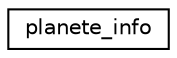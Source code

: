 digraph "Graphical Class Hierarchy"
{
  edge [fontname="Helvetica",fontsize="10",labelfontname="Helvetica",labelfontsize="10"];
  node [fontname="Helvetica",fontsize="10",shape=record];
  rankdir="LR";
  Node1 [label="planete_info",height=0.2,width=0.4,color="black", fillcolor="white", style="filled",URL="$structplanete__info.html"];
}
